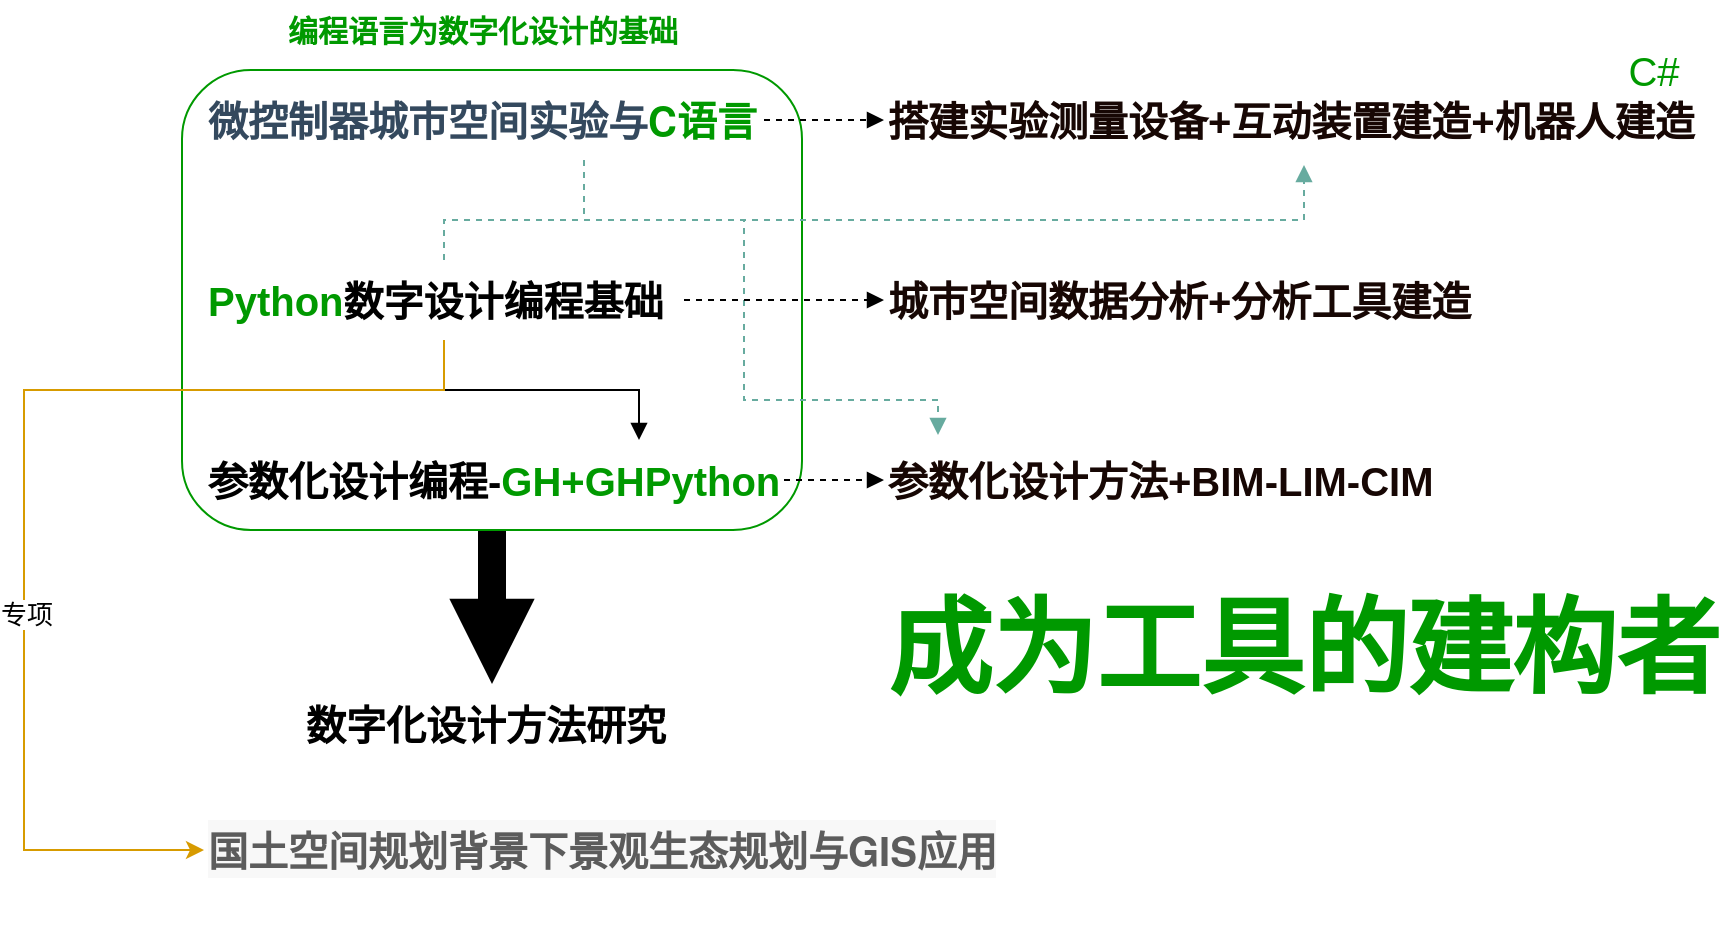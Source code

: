 <mxfile version="16.5.1" type="device"><diagram id="xFYzv8YGsqbSkxVKvaH7" name="Page-1"><mxGraphModel dx="2017" dy="852" grid="1" gridSize="10" guides="1" tooltips="1" connect="1" arrows="1" fold="1" page="1" pageScale="1" pageWidth="850" pageHeight="1100" math="0" shadow="0"><root><mxCell id="0"/><mxCell id="1" parent="0"/><mxCell id="WNHSvggpFWmmZSJ5MGme-12" style="edgeStyle=orthogonalEdgeStyle;rounded=0;orthogonalLoop=1;jettySize=auto;html=1;fontSize=15;fontColor=#170704;strokeWidth=14;endArrow=block;endFill=1;" parent="1" source="WNHSvggpFWmmZSJ5MGme-7" target="WNHSvggpFWmmZSJ5MGme-6" edge="1"><mxGeometry relative="1" as="geometry"/></mxCell><mxCell id="WNHSvggpFWmmZSJ5MGme-7" value="" style="rounded=1;whiteSpace=wrap;html=1;fontSize=20;fillColor=none;strokeColor=#009900;" parent="1" vertex="1"><mxGeometry x="29" y="235" width="310" height="230" as="geometry"/></mxCell><mxCell id="WNHSvggpFWmmZSJ5MGme-19" style="edgeStyle=orthogonalEdgeStyle;rounded=0;orthogonalLoop=1;jettySize=auto;html=1;entryX=0;entryY=0.5;entryDx=0;entryDy=0;fontSize=20;fontColor=#170704;endArrow=block;endFill=1;strokeWidth=1;dashed=1;" parent="1" source="WNHSvggpFWmmZSJ5MGme-2" target="WNHSvggpFWmmZSJ5MGme-15" edge="1"><mxGeometry relative="1" as="geometry"/></mxCell><mxCell id="WNHSvggpFWmmZSJ5MGme-25" style="edgeStyle=orthogonalEdgeStyle;rounded=0;orthogonalLoop=1;jettySize=auto;html=1;dashed=1;fontSize=20;fontColor=#170704;endArrow=block;endFill=1;strokeColor=#67AB9F;strokeWidth=1;" parent="1" source="WNHSvggpFWmmZSJ5MGme-2" target="WNHSvggpFWmmZSJ5MGme-18" edge="1"><mxGeometry relative="1" as="geometry"><mxPoint x="407" y="420" as="targetPoint"/><Array as="points"><mxPoint x="230" y="310"/><mxPoint x="310" y="310"/><mxPoint x="310" y="400"/><mxPoint x="407" y="400"/></Array></mxGeometry></mxCell><mxCell id="WNHSvggpFWmmZSJ5MGme-2" value="&lt;span style=&quot;color: rgb(52 , 73 , 94) ; font-family: &amp;#34;source sans pro&amp;#34; , &amp;#34;helvetica neue&amp;#34; , &amp;#34;arial&amp;#34; , sans-serif ; font-size: 20px ; background-color: rgb(255 , 255 , 255)&quot;&gt;微控制器城市空间实验与&lt;/span&gt;&lt;span style=&quot;font-family: &amp;#34;source sans pro&amp;#34; , &amp;#34;helvetica neue&amp;#34; , &amp;#34;arial&amp;#34; , sans-serif ; font-size: 20px ; background-color: rgb(255 , 255 , 255)&quot;&gt;&lt;font color=&quot;#009900&quot;&gt;C语言&lt;/font&gt;&lt;/span&gt;" style="text;html=1;strokeColor=none;fillColor=none;align=left;verticalAlign=middle;whiteSpace=wrap;rounded=0;fontStyle=1;fontSize=20;" parent="1" vertex="1"><mxGeometry x="40" y="240" width="280" height="40" as="geometry"/></mxCell><mxCell id="WNHSvggpFWmmZSJ5MGme-16" style="edgeStyle=orthogonalEdgeStyle;rounded=0;orthogonalLoop=1;jettySize=auto;html=1;entryX=0.75;entryY=0;entryDx=0;entryDy=0;fontSize=20;fontColor=#170704;endArrow=block;endFill=1;strokeWidth=1;" parent="1" source="WNHSvggpFWmmZSJ5MGme-3" target="WNHSvggpFWmmZSJ5MGme-4" edge="1"><mxGeometry relative="1" as="geometry"/></mxCell><mxCell id="WNHSvggpFWmmZSJ5MGme-20" style="edgeStyle=orthogonalEdgeStyle;rounded=0;orthogonalLoop=1;jettySize=auto;html=1;fontSize=20;fontColor=#170704;endArrow=block;endFill=1;strokeWidth=1;dashed=1;" parent="1" source="WNHSvggpFWmmZSJ5MGme-3" target="WNHSvggpFWmmZSJ5MGme-17" edge="1"><mxGeometry relative="1" as="geometry"/></mxCell><mxCell id="WNHSvggpFWmmZSJ5MGme-24" style="edgeStyle=orthogonalEdgeStyle;rounded=0;orthogonalLoop=1;jettySize=auto;html=1;fontSize=20;fontColor=#170704;endArrow=block;endFill=1;strokeWidth=1;dashed=1;strokeColor=#67AB9F;" parent="1" source="WNHSvggpFWmmZSJ5MGme-3" target="WNHSvggpFWmmZSJ5MGme-15" edge="1"><mxGeometry relative="1" as="geometry"><Array as="points"><mxPoint x="160" y="310"/><mxPoint x="590" y="310"/></Array></mxGeometry></mxCell><mxCell id="FfmywOnUDf8gXo-qLuly-3" style="edgeStyle=orthogonalEdgeStyle;rounded=0;orthogonalLoop=1;jettySize=auto;html=1;entryX=0;entryY=0.5;entryDx=0;entryDy=0;fontSize=20;fontColor=#000000;fillColor=#ffe6cc;strokeColor=#d79b00;" edge="1" parent="1" source="WNHSvggpFWmmZSJ5MGme-3" target="FfmywOnUDf8gXo-qLuly-1"><mxGeometry relative="1" as="geometry"><Array as="points"><mxPoint x="160" y="395"/><mxPoint x="-50" y="395"/><mxPoint x="-50" y="625"/></Array></mxGeometry></mxCell><mxCell id="FfmywOnUDf8gXo-qLuly-4" value="专项" style="edgeLabel;html=1;align=center;verticalAlign=middle;resizable=0;points=[];fontSize=13;fontColor=#000000;" vertex="1" connectable="0" parent="FfmywOnUDf8gXo-qLuly-3"><mxGeometry x="0.316" y="1" relative="1" as="geometry"><mxPoint y="-18" as="offset"/></mxGeometry></mxCell><mxCell id="WNHSvggpFWmmZSJ5MGme-3" value="&lt;font color=&quot;#009900&quot;&gt;Python&lt;/font&gt;数字设计编程基础" style="text;html=1;strokeColor=none;fillColor=none;align=left;verticalAlign=middle;whiteSpace=wrap;rounded=0;fontStyle=1;fontSize=20;" parent="1" vertex="1"><mxGeometry x="40" y="330" width="240" height="40" as="geometry"/></mxCell><mxCell id="WNHSvggpFWmmZSJ5MGme-21" style="edgeStyle=orthogonalEdgeStyle;rounded=0;orthogonalLoop=1;jettySize=auto;html=1;entryX=0;entryY=0.5;entryDx=0;entryDy=0;fontSize=20;fontColor=#170704;endArrow=block;endFill=1;strokeWidth=1;dashed=1;" parent="1" source="WNHSvggpFWmmZSJ5MGme-4" target="WNHSvggpFWmmZSJ5MGme-18" edge="1"><mxGeometry relative="1" as="geometry"/></mxCell><mxCell id="WNHSvggpFWmmZSJ5MGme-4" value="参数化设计编程-&lt;font color=&quot;#009900&quot;&gt;GH+GHPython&lt;/font&gt;" style="text;html=1;strokeColor=none;fillColor=none;align=left;verticalAlign=middle;whiteSpace=wrap;rounded=0;fontStyle=1;fontSize=20;" parent="1" vertex="1"><mxGeometry x="40" y="420" width="290" height="40" as="geometry"/></mxCell><mxCell id="WNHSvggpFWmmZSJ5MGme-6" value="数字化设计方法研究" style="text;html=1;strokeColor=none;fillColor=none;align=left;verticalAlign=middle;whiteSpace=wrap;rounded=0;fontStyle=1;fontSize=20;" parent="1" vertex="1"><mxGeometry x="89" y="542" width="190" height="40" as="geometry"/></mxCell><mxCell id="WNHSvggpFWmmZSJ5MGme-9" value="编程语言为数字化设计的基础" style="text;html=1;strokeColor=none;fillColor=none;align=left;verticalAlign=middle;whiteSpace=wrap;rounded=0;fontSize=15;fontColor=#009900;fontStyle=1" parent="1" vertex="1"><mxGeometry x="80" y="200" width="200" height="30" as="geometry"/></mxCell><mxCell id="WNHSvggpFWmmZSJ5MGme-15" value="搭建实验测量设备+互动装置建造+机器人建造" style="text;html=1;strokeColor=none;fillColor=none;align=left;verticalAlign=middle;whiteSpace=wrap;rounded=0;fontSize=20;fontColor=#170704;fontStyle=1;dashed=1;" parent="1" vertex="1"><mxGeometry x="380" y="237.5" width="420" height="45" as="geometry"/></mxCell><mxCell id="WNHSvggpFWmmZSJ5MGme-17" value="城市空间数据分析+分析工具建造" style="text;html=1;strokeColor=none;fillColor=none;align=left;verticalAlign=middle;whiteSpace=wrap;rounded=0;fontSize=20;fontColor=#170704;fontStyle=1" parent="1" vertex="1"><mxGeometry x="380" y="327.5" width="420" height="45" as="geometry"/></mxCell><mxCell id="WNHSvggpFWmmZSJ5MGme-18" value="参数化设计方法+BIM-LIM-CIM" style="text;html=1;strokeColor=none;fillColor=none;align=left;verticalAlign=middle;whiteSpace=wrap;rounded=0;fontSize=20;fontColor=#170704;fontStyle=1" parent="1" vertex="1"><mxGeometry x="380" y="417.5" width="300" height="45" as="geometry"/></mxCell><mxCell id="WNHSvggpFWmmZSJ5MGme-26" value="成为工具的建构者" style="text;html=1;strokeColor=none;fillColor=none;align=left;verticalAlign=middle;whiteSpace=wrap;rounded=0;dashed=1;fontSize=52;fontColor=#009900;fontStyle=1" parent="1" vertex="1"><mxGeometry x="380" y="507.5" width="420" height="34.5" as="geometry"/></mxCell><mxCell id="WNHSvggpFWmmZSJ5MGme-27" value="C#" style="text;html=1;strokeColor=none;fillColor=none;align=center;verticalAlign=middle;whiteSpace=wrap;rounded=0;dashed=1;fontSize=20;fontColor=#009900;" parent="1" vertex="1"><mxGeometry x="740" y="220" width="50" height="30" as="geometry"/></mxCell><mxCell id="FfmywOnUDf8gXo-qLuly-1" value="&lt;span style=&quot;font-family: &amp;quot;source sans pro&amp;quot;, &amp;quot;helvetica neue&amp;quot;, arial, sans-serif; background-color: rgb(248, 248, 248);&quot;&gt;&lt;font style=&quot;font-size: 20px&quot;&gt;国土空间规划背景下景观生态规划与GIS应用&lt;/font&gt;&lt;/span&gt;" style="text;html=1;strokeColor=none;fillColor=none;align=left;verticalAlign=middle;whiteSpace=wrap;rounded=0;fontStyle=1;fontSize=20;fontColor=#5C5C5C;" vertex="1" parent="1"><mxGeometry x="40" y="580" width="400" height="90" as="geometry"/></mxCell></root></mxGraphModel></diagram></mxfile>